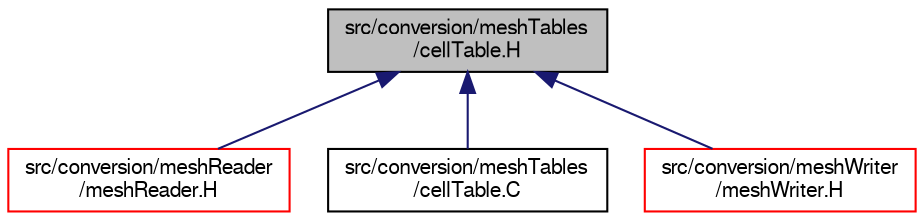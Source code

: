 digraph "src/conversion/meshTables/cellTable.H"
{
  bgcolor="transparent";
  edge [fontname="FreeSans",fontsize="10",labelfontname="FreeSans",labelfontsize="10"];
  node [fontname="FreeSans",fontsize="10",shape=record];
  Node220 [label="src/conversion/meshTables\l/cellTable.H",height=0.2,width=0.4,color="black", fillcolor="grey75", style="filled", fontcolor="black"];
  Node220 -> Node221 [dir="back",color="midnightblue",fontsize="10",style="solid",fontname="FreeSans"];
  Node221 [label="src/conversion/meshReader\l/meshReader.H",height=0.2,width=0.4,color="red",URL="$a00194.html"];
  Node220 -> Node229 [dir="back",color="midnightblue",fontsize="10",style="solid",fontname="FreeSans"];
  Node229 [label="src/conversion/meshTables\l/cellTable.C",height=0.2,width=0.4,color="black",URL="$a00212.html"];
  Node220 -> Node230 [dir="back",color="midnightblue",fontsize="10",style="solid",fontname="FreeSans"];
  Node230 [label="src/conversion/meshWriter\l/meshWriter.H",height=0.2,width=0.4,color="red",URL="$a00221.html"];
}
